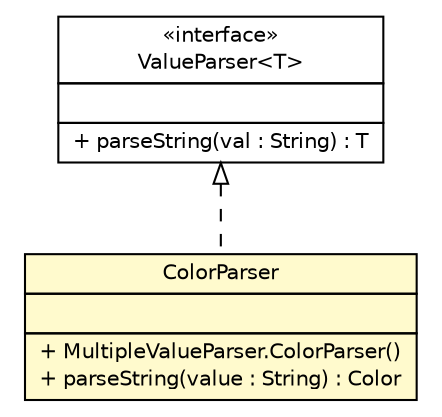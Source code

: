 #!/usr/local/bin/dot
#
# Class diagram 
# Generated by UMLGraph version R5_6 (http://www.umlgraph.org/)
#

digraph G {
	edge [fontname="Helvetica",fontsize=10,labelfontname="Helvetica",labelfontsize=10];
	node [fontname="Helvetica",fontsize=10,shape=plaintext];
	nodesep=0.25;
	ranksep=0.5;
	// com.vectorprint.configuration.parameters.MultipleValueParser.ColorParser
	c3573 [label=<<table title="com.vectorprint.configuration.parameters.MultipleValueParser.ColorParser" border="0" cellborder="1" cellspacing="0" cellpadding="2" port="p" bgcolor="lemonChiffon" href="./MultipleValueParser.ColorParser.html">
		<tr><td><table border="0" cellspacing="0" cellpadding="1">
<tr><td align="center" balign="center"> ColorParser </td></tr>
		</table></td></tr>
		<tr><td><table border="0" cellspacing="0" cellpadding="1">
<tr><td align="left" balign="left">  </td></tr>
		</table></td></tr>
		<tr><td><table border="0" cellspacing="0" cellpadding="1">
<tr><td align="left" balign="left"> + MultipleValueParser.ColorParser() </td></tr>
<tr><td align="left" balign="left"> + parseString(value : String) : Color </td></tr>
		</table></td></tr>
		</table>>, URL="./MultipleValueParser.ColorParser.html", fontname="Helvetica", fontcolor="black", fontsize=10.0];
	// com.vectorprint.configuration.parameters.ValueParser<T>
	c3584 [label=<<table title="com.vectorprint.configuration.parameters.ValueParser" border="0" cellborder="1" cellspacing="0" cellpadding="2" port="p" href="./ValueParser.html">
		<tr><td><table border="0" cellspacing="0" cellpadding="1">
<tr><td align="center" balign="center"> &#171;interface&#187; </td></tr>
<tr><td align="center" balign="center"> ValueParser&lt;T&gt; </td></tr>
		</table></td></tr>
		<tr><td><table border="0" cellspacing="0" cellpadding="1">
<tr><td align="left" balign="left">  </td></tr>
		</table></td></tr>
		<tr><td><table border="0" cellspacing="0" cellpadding="1">
<tr><td align="left" balign="left"> + parseString(val : String) : T </td></tr>
		</table></td></tr>
		</table>>, URL="./ValueParser.html", fontname="Helvetica", fontcolor="black", fontsize=10.0];
	//com.vectorprint.configuration.parameters.MultipleValueParser.ColorParser implements com.vectorprint.configuration.parameters.ValueParser<T>
	c3584:p -> c3573:p [dir=back,arrowtail=empty,style=dashed];
}

